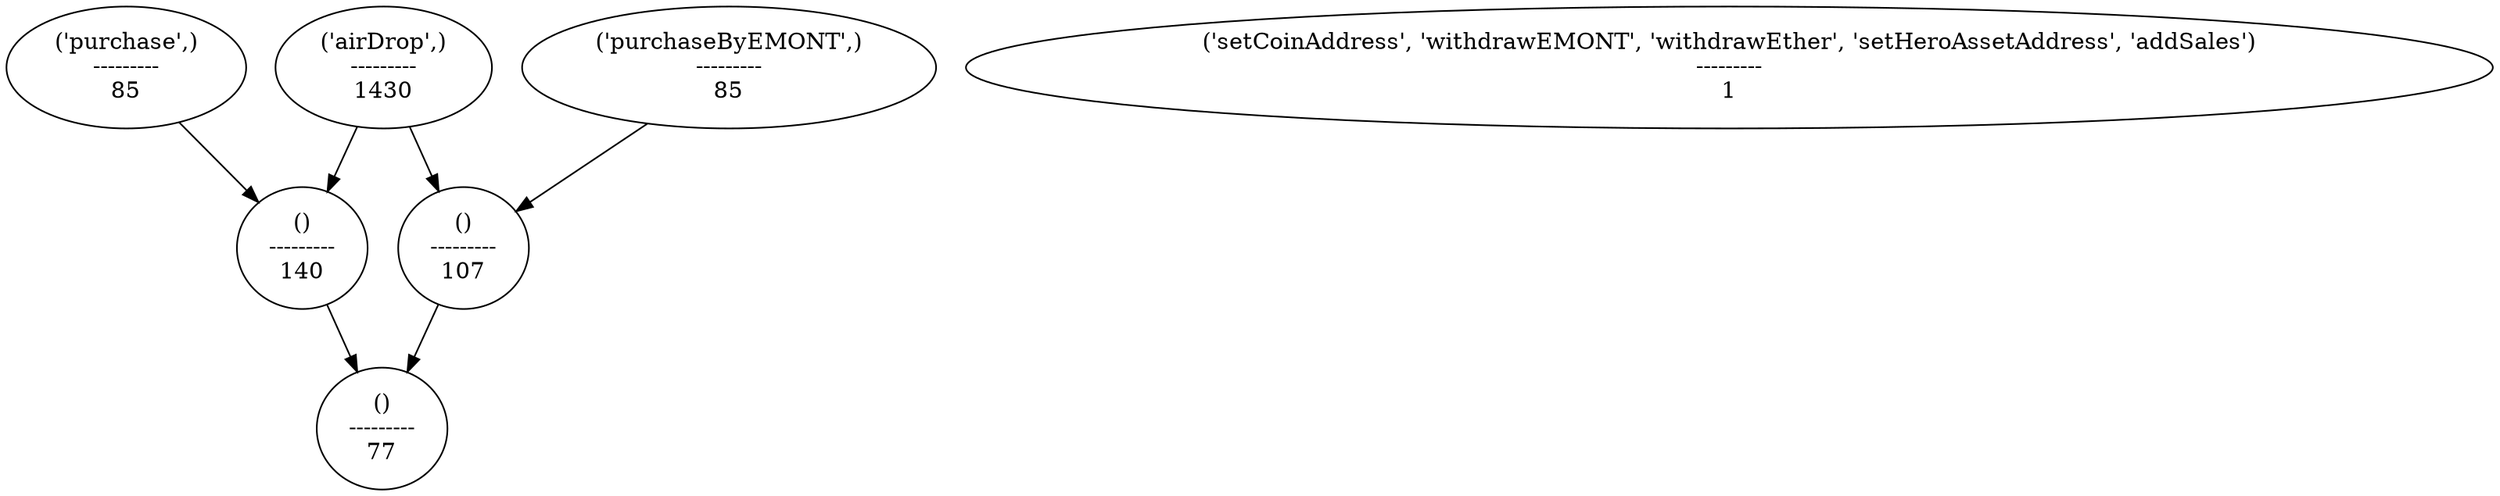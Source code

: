 strict digraph  {
"('airDrop',)\n---------\n1430";
"()\n---------\n140";
"()\n---------\n77";
"()\n---------\n107";
"('purchase',)\n---------\n85";
"('purchaseByEMONT',)\n---------\n85";
"('setCoinAddress', 'withdrawEMONT', 'withdrawEther', 'setHeroAssetAddress', 'addSales')\n---------\n1";
"('airDrop',)\n---------\n1430" -> "()\n---------\n140";
"('airDrop',)\n---------\n1430" -> "()\n---------\n107";
"()\n---------\n140" -> "()\n---------\n77";
"()\n---------\n107" -> "()\n---------\n77";
"('purchase',)\n---------\n85" -> "()\n---------\n140";
"('purchaseByEMONT',)\n---------\n85" -> "()\n---------\n107";
}
